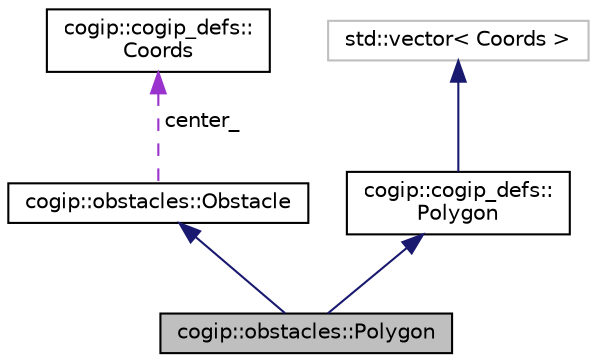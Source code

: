 digraph "cogip::obstacles::Polygon"
{
 // LATEX_PDF_SIZE
  bgcolor="transparent";
  edge [fontname="Helvetica",fontsize="10",labelfontname="Helvetica",labelfontsize="10"];
  node [fontname="Helvetica",fontsize="10",shape=record];
  Node1 [label="cogip::obstacles::Polygon",height=0.2,width=0.4,color="black", fillcolor="grey75", style="filled", fontcolor="black",tooltip="A polygon obstacle defined by the list of points."];
  Node2 -> Node1 [dir="back",color="midnightblue",fontsize="10",style="solid",fontname="Helvetica"];
  Node2 [label="cogip::obstacles::Obstacle",height=0.2,width=0.4,color="black",URL="$classcogip_1_1obstacles_1_1Obstacle.html",tooltip="An obstacle used to detect and avoid collisions."];
  Node3 -> Node2 [dir="back",color="darkorchid3",fontsize="10",style="dashed",label=" center_" ,fontname="Helvetica"];
  Node3 [label="cogip::cogip_defs::\lCoords",height=0.2,width=0.4,color="black",URL="$classcogip_1_1cogip__defs_1_1Coords.html",tooltip="Absolute coordinates along X and Y axis."];
  Node4 -> Node1 [dir="back",color="midnightblue",fontsize="10",style="solid",fontname="Helvetica"];
  Node4 [label="cogip::cogip_defs::\lPolygon",height=0.2,width=0.4,color="black",URL="$classcogip_1_1cogip__defs_1_1Polygon.html",tooltip="A polygon defined by a list of coordinates."];
  Node5 -> Node4 [dir="back",color="midnightblue",fontsize="10",style="solid",fontname="Helvetica"];
  Node5 [label="std::vector\< Coords \>",height=0.2,width=0.4,color="grey75",tooltip=" "];
}
